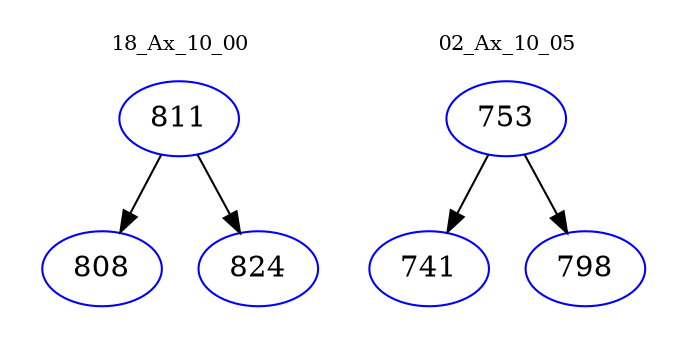 digraph{
subgraph cluster_0 {
color = white
label = "18_Ax_10_00";
fontsize=10;
T0_811 [label="811", color="blue"]
T0_811 -> T0_808 [color="black"]
T0_808 [label="808", color="blue"]
T0_811 -> T0_824 [color="black"]
T0_824 [label="824", color="blue"]
}
subgraph cluster_1 {
color = white
label = "02_Ax_10_05";
fontsize=10;
T1_753 [label="753", color="blue"]
T1_753 -> T1_741 [color="black"]
T1_741 [label="741", color="blue"]
T1_753 -> T1_798 [color="black"]
T1_798 [label="798", color="blue"]
}
}

